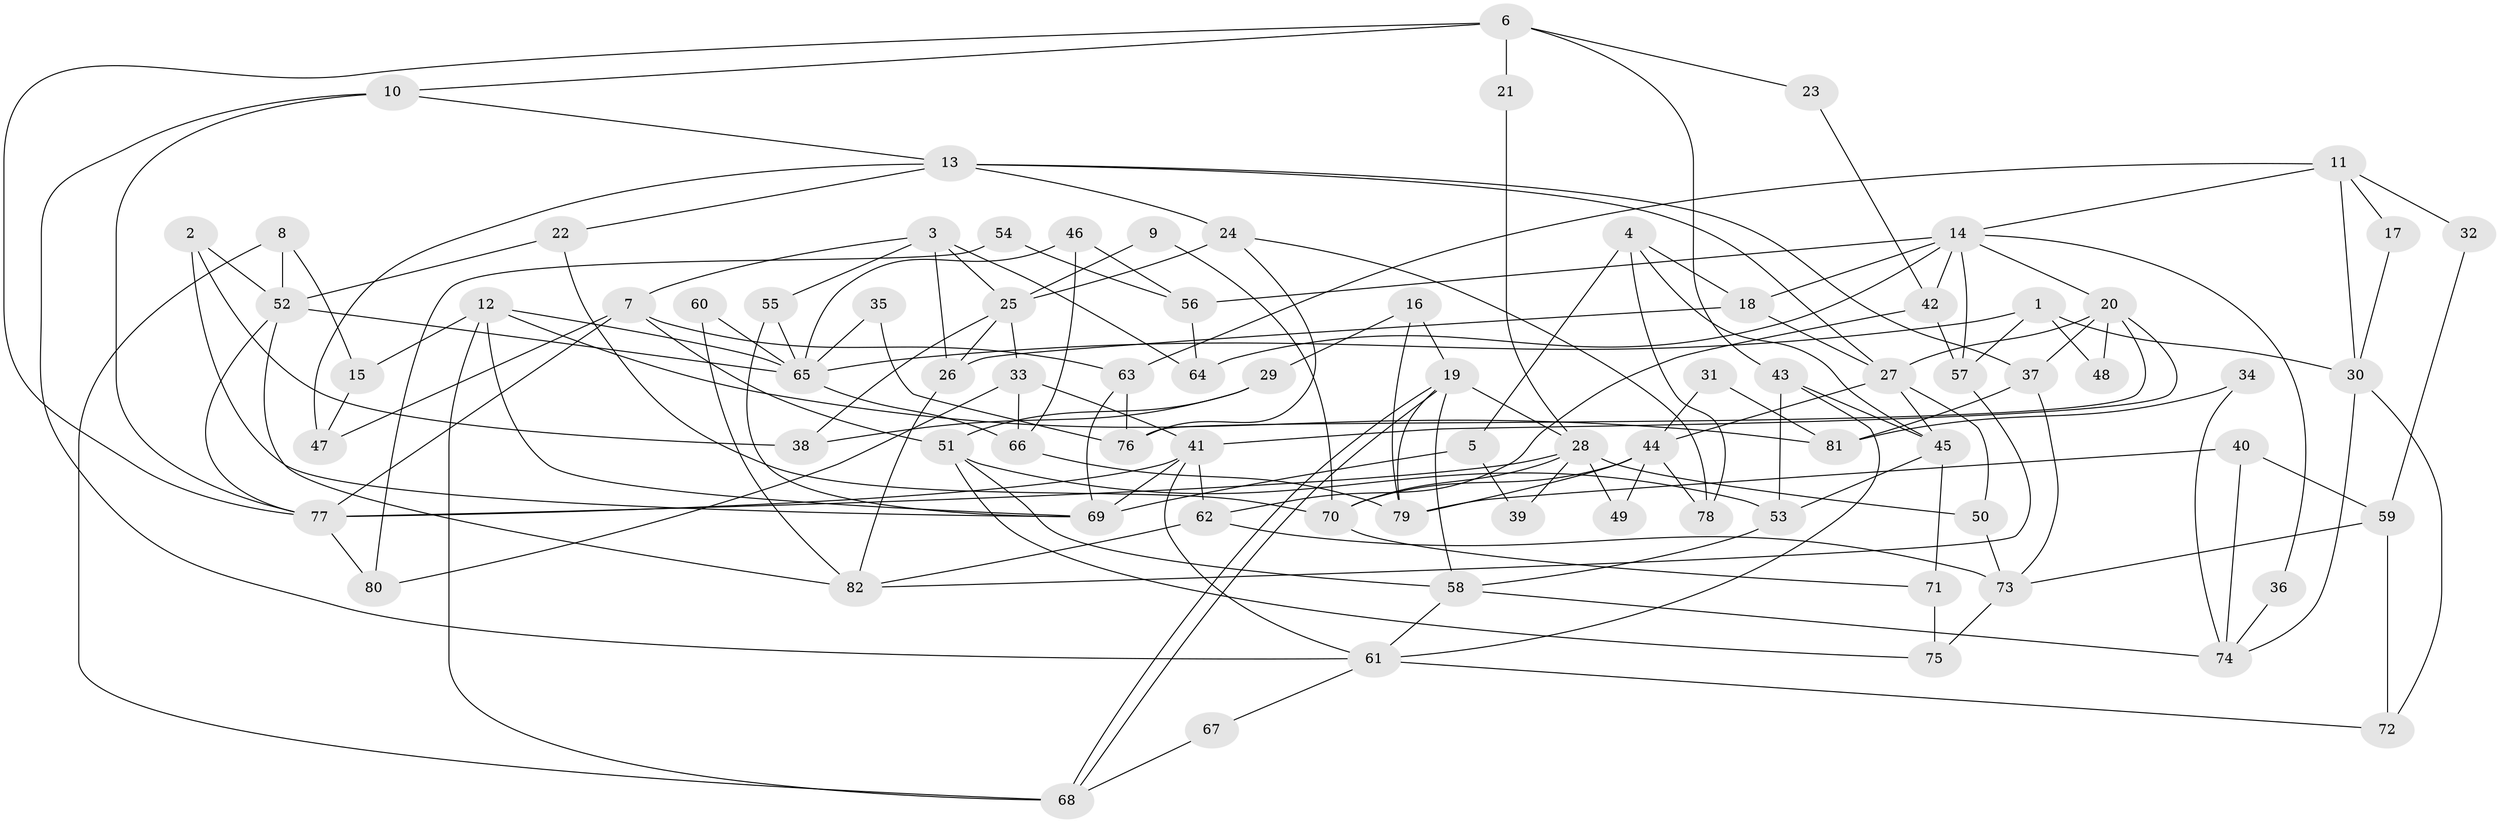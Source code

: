 // Generated by graph-tools (version 1.1) at 2025/49/03/09/25 04:49:14]
// undirected, 82 vertices, 164 edges
graph export_dot {
graph [start="1"]
  node [color=gray90,style=filled];
  1;
  2;
  3;
  4;
  5;
  6;
  7;
  8;
  9;
  10;
  11;
  12;
  13;
  14;
  15;
  16;
  17;
  18;
  19;
  20;
  21;
  22;
  23;
  24;
  25;
  26;
  27;
  28;
  29;
  30;
  31;
  32;
  33;
  34;
  35;
  36;
  37;
  38;
  39;
  40;
  41;
  42;
  43;
  44;
  45;
  46;
  47;
  48;
  49;
  50;
  51;
  52;
  53;
  54;
  55;
  56;
  57;
  58;
  59;
  60;
  61;
  62;
  63;
  64;
  65;
  66;
  67;
  68;
  69;
  70;
  71;
  72;
  73;
  74;
  75;
  76;
  77;
  78;
  79;
  80;
  81;
  82;
  1 -- 57;
  1 -- 30;
  1 -- 48;
  1 -- 65;
  2 -- 52;
  2 -- 69;
  2 -- 38;
  3 -- 26;
  3 -- 25;
  3 -- 7;
  3 -- 55;
  3 -- 64;
  4 -- 45;
  4 -- 18;
  4 -- 5;
  4 -- 78;
  5 -- 69;
  5 -- 39;
  6 -- 43;
  6 -- 10;
  6 -- 21;
  6 -- 23;
  6 -- 77;
  7 -- 51;
  7 -- 47;
  7 -- 63;
  7 -- 77;
  8 -- 52;
  8 -- 68;
  8 -- 15;
  9 -- 70;
  9 -- 25;
  10 -- 77;
  10 -- 13;
  10 -- 61;
  11 -- 14;
  11 -- 63;
  11 -- 17;
  11 -- 30;
  11 -- 32;
  12 -- 65;
  12 -- 15;
  12 -- 68;
  12 -- 69;
  12 -- 81;
  13 -- 37;
  13 -- 27;
  13 -- 22;
  13 -- 24;
  13 -- 47;
  14 -- 20;
  14 -- 64;
  14 -- 18;
  14 -- 36;
  14 -- 42;
  14 -- 56;
  14 -- 57;
  15 -- 47;
  16 -- 29;
  16 -- 19;
  16 -- 79;
  17 -- 30;
  18 -- 27;
  18 -- 26;
  19 -- 68;
  19 -- 68;
  19 -- 79;
  19 -- 28;
  19 -- 58;
  20 -- 76;
  20 -- 41;
  20 -- 27;
  20 -- 37;
  20 -- 48;
  21 -- 28;
  22 -- 70;
  22 -- 52;
  23 -- 42;
  24 -- 78;
  24 -- 25;
  24 -- 76;
  25 -- 26;
  25 -- 33;
  25 -- 38;
  26 -- 82;
  27 -- 50;
  27 -- 44;
  27 -- 45;
  28 -- 77;
  28 -- 39;
  28 -- 49;
  28 -- 50;
  28 -- 70;
  29 -- 51;
  29 -- 38;
  30 -- 74;
  30 -- 72;
  31 -- 81;
  31 -- 44;
  32 -- 59;
  33 -- 41;
  33 -- 66;
  33 -- 80;
  34 -- 74;
  34 -- 81;
  35 -- 65;
  35 -- 76;
  36 -- 74;
  37 -- 73;
  37 -- 81;
  40 -- 79;
  40 -- 59;
  40 -- 74;
  41 -- 77;
  41 -- 69;
  41 -- 61;
  41 -- 62;
  42 -- 62;
  42 -- 57;
  43 -- 45;
  43 -- 61;
  43 -- 53;
  44 -- 79;
  44 -- 49;
  44 -- 70;
  44 -- 78;
  45 -- 53;
  45 -- 71;
  46 -- 65;
  46 -- 66;
  46 -- 56;
  50 -- 73;
  51 -- 58;
  51 -- 53;
  51 -- 75;
  52 -- 77;
  52 -- 65;
  52 -- 82;
  53 -- 58;
  54 -- 56;
  54 -- 80;
  55 -- 65;
  55 -- 69;
  56 -- 64;
  57 -- 82;
  58 -- 61;
  58 -- 74;
  59 -- 72;
  59 -- 73;
  60 -- 65;
  60 -- 82;
  61 -- 67;
  61 -- 72;
  62 -- 82;
  62 -- 73;
  63 -- 69;
  63 -- 76;
  65 -- 66;
  66 -- 79;
  67 -- 68;
  70 -- 71;
  71 -- 75;
  73 -- 75;
  77 -- 80;
}
